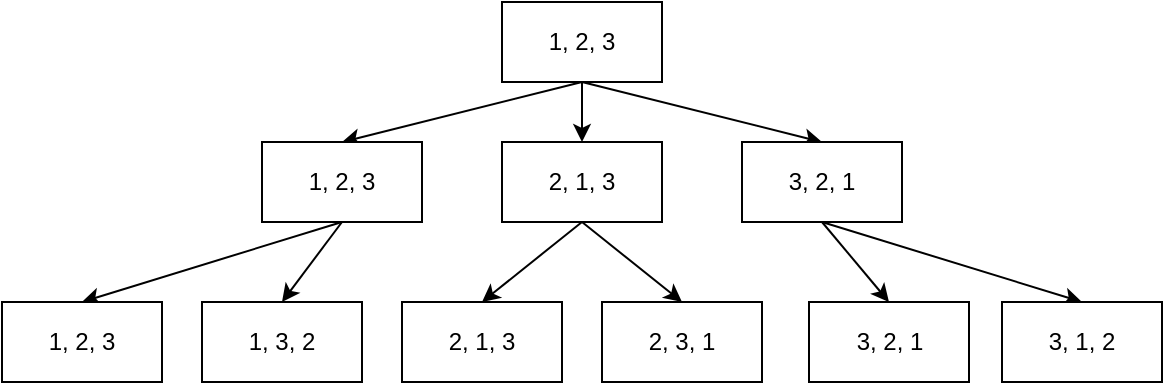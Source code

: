 <mxfile version="15.4.0" type="device"><diagram id="etcqvzXfuHJgscKz4KWh" name="第 1 页"><mxGraphModel dx="946" dy="608" grid="1" gridSize="10" guides="1" tooltips="1" connect="1" arrows="1" fold="1" page="1" pageScale="1" pageWidth="827" pageHeight="1169" math="0" shadow="0"><root><mxCell id="0"/><mxCell id="1" parent="0"/><mxCell id="_M7-ZRfvGmYYtOfRBaMa-11" style="rounded=0;orthogonalLoop=1;jettySize=auto;html=1;exitX=0.5;exitY=1;exitDx=0;exitDy=0;entryX=0.5;entryY=0;entryDx=0;entryDy=0;" edge="1" parent="1" source="_M7-ZRfvGmYYtOfRBaMa-1" target="_M7-ZRfvGmYYtOfRBaMa-2"><mxGeometry relative="1" as="geometry"/></mxCell><mxCell id="_M7-ZRfvGmYYtOfRBaMa-12" style="edgeStyle=none;rounded=0;orthogonalLoop=1;jettySize=auto;html=1;exitX=0.5;exitY=1;exitDx=0;exitDy=0;entryX=0.5;entryY=0;entryDx=0;entryDy=0;" edge="1" parent="1" source="_M7-ZRfvGmYYtOfRBaMa-1" target="_M7-ZRfvGmYYtOfRBaMa-3"><mxGeometry relative="1" as="geometry"/></mxCell><mxCell id="_M7-ZRfvGmYYtOfRBaMa-13" style="edgeStyle=none;rounded=0;orthogonalLoop=1;jettySize=auto;html=1;exitX=0.5;exitY=1;exitDx=0;exitDy=0;entryX=0.5;entryY=0;entryDx=0;entryDy=0;" edge="1" parent="1" source="_M7-ZRfvGmYYtOfRBaMa-1" target="_M7-ZRfvGmYYtOfRBaMa-4"><mxGeometry relative="1" as="geometry"/></mxCell><mxCell id="_M7-ZRfvGmYYtOfRBaMa-1" value="1, 2, 3" style="rounded=0;whiteSpace=wrap;html=1;" vertex="1" parent="1"><mxGeometry x="260" y="160" width="80" height="40" as="geometry"/></mxCell><mxCell id="_M7-ZRfvGmYYtOfRBaMa-14" style="edgeStyle=none;rounded=0;orthogonalLoop=1;jettySize=auto;html=1;exitX=0.5;exitY=1;exitDx=0;exitDy=0;entryX=0.5;entryY=0;entryDx=0;entryDy=0;" edge="1" parent="1" source="_M7-ZRfvGmYYtOfRBaMa-2" target="_M7-ZRfvGmYYtOfRBaMa-5"><mxGeometry relative="1" as="geometry"/></mxCell><mxCell id="_M7-ZRfvGmYYtOfRBaMa-15" style="edgeStyle=none;rounded=0;orthogonalLoop=1;jettySize=auto;html=1;exitX=0.5;exitY=1;exitDx=0;exitDy=0;entryX=0.5;entryY=0;entryDx=0;entryDy=0;" edge="1" parent="1" source="_M7-ZRfvGmYYtOfRBaMa-2" target="_M7-ZRfvGmYYtOfRBaMa-6"><mxGeometry relative="1" as="geometry"/></mxCell><mxCell id="_M7-ZRfvGmYYtOfRBaMa-2" value="1, 2, 3" style="rounded=0;whiteSpace=wrap;html=1;" vertex="1" parent="1"><mxGeometry x="140" y="230" width="80" height="40" as="geometry"/></mxCell><mxCell id="_M7-ZRfvGmYYtOfRBaMa-16" style="edgeStyle=none;rounded=0;orthogonalLoop=1;jettySize=auto;html=1;exitX=0.5;exitY=1;exitDx=0;exitDy=0;entryX=0.5;entryY=0;entryDx=0;entryDy=0;" edge="1" parent="1" source="_M7-ZRfvGmYYtOfRBaMa-3" target="_M7-ZRfvGmYYtOfRBaMa-7"><mxGeometry relative="1" as="geometry"/></mxCell><mxCell id="_M7-ZRfvGmYYtOfRBaMa-17" style="edgeStyle=none;rounded=0;orthogonalLoop=1;jettySize=auto;html=1;exitX=0.5;exitY=1;exitDx=0;exitDy=0;entryX=0.5;entryY=0;entryDx=0;entryDy=0;" edge="1" parent="1" source="_M7-ZRfvGmYYtOfRBaMa-3" target="_M7-ZRfvGmYYtOfRBaMa-8"><mxGeometry relative="1" as="geometry"/></mxCell><mxCell id="_M7-ZRfvGmYYtOfRBaMa-3" value="2, 1, 3" style="rounded=0;whiteSpace=wrap;html=1;" vertex="1" parent="1"><mxGeometry x="260" y="230" width="80" height="40" as="geometry"/></mxCell><mxCell id="_M7-ZRfvGmYYtOfRBaMa-18" style="edgeStyle=none;rounded=0;orthogonalLoop=1;jettySize=auto;html=1;exitX=0.5;exitY=1;exitDx=0;exitDy=0;entryX=0.5;entryY=0;entryDx=0;entryDy=0;" edge="1" parent="1" source="_M7-ZRfvGmYYtOfRBaMa-4" target="_M7-ZRfvGmYYtOfRBaMa-9"><mxGeometry relative="1" as="geometry"/></mxCell><mxCell id="_M7-ZRfvGmYYtOfRBaMa-19" style="edgeStyle=none;rounded=0;orthogonalLoop=1;jettySize=auto;html=1;exitX=0.5;exitY=1;exitDx=0;exitDy=0;entryX=0.5;entryY=0;entryDx=0;entryDy=0;" edge="1" parent="1" source="_M7-ZRfvGmYYtOfRBaMa-4" target="_M7-ZRfvGmYYtOfRBaMa-10"><mxGeometry relative="1" as="geometry"/></mxCell><mxCell id="_M7-ZRfvGmYYtOfRBaMa-4" value="3, 2, 1" style="rounded=0;whiteSpace=wrap;html=1;" vertex="1" parent="1"><mxGeometry x="380" y="230" width="80" height="40" as="geometry"/></mxCell><mxCell id="_M7-ZRfvGmYYtOfRBaMa-5" value="1, 2, 3" style="rounded=0;whiteSpace=wrap;html=1;" vertex="1" parent="1"><mxGeometry x="10" y="310" width="80" height="40" as="geometry"/></mxCell><mxCell id="_M7-ZRfvGmYYtOfRBaMa-6" value="1, 3, 2" style="rounded=0;whiteSpace=wrap;html=1;" vertex="1" parent="1"><mxGeometry x="110" y="310" width="80" height="40" as="geometry"/></mxCell><mxCell id="_M7-ZRfvGmYYtOfRBaMa-7" value="2, 1, 3" style="rounded=0;whiteSpace=wrap;html=1;" vertex="1" parent="1"><mxGeometry x="210" y="310" width="80" height="40" as="geometry"/></mxCell><mxCell id="_M7-ZRfvGmYYtOfRBaMa-8" value="2, 3, 1" style="rounded=0;whiteSpace=wrap;html=1;" vertex="1" parent="1"><mxGeometry x="310" y="310" width="80" height="40" as="geometry"/></mxCell><mxCell id="_M7-ZRfvGmYYtOfRBaMa-9" value="3, 2, 1" style="rounded=0;whiteSpace=wrap;html=1;" vertex="1" parent="1"><mxGeometry x="413.5" y="310" width="80" height="40" as="geometry"/></mxCell><mxCell id="_M7-ZRfvGmYYtOfRBaMa-10" value="3, 1, 2" style="rounded=0;whiteSpace=wrap;html=1;" vertex="1" parent="1"><mxGeometry x="510" y="310" width="80" height="40" as="geometry"/></mxCell></root></mxGraphModel></diagram></mxfile>